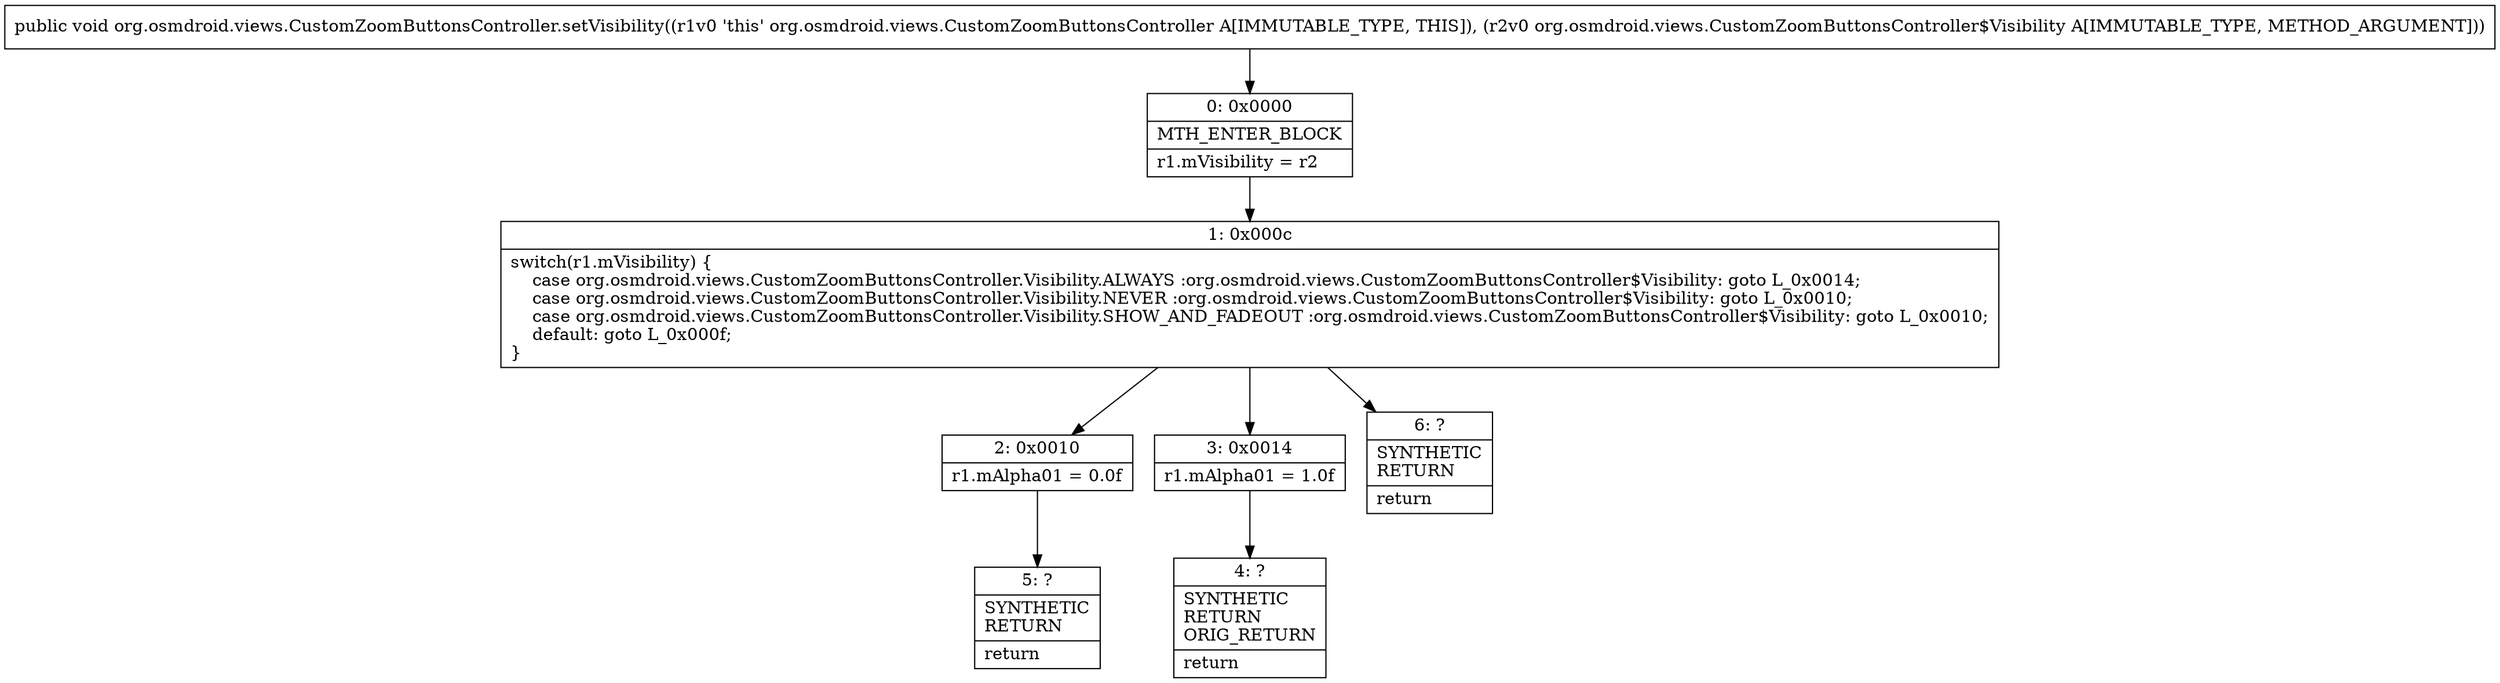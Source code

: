 digraph "CFG fororg.osmdroid.views.CustomZoomButtonsController.setVisibility(Lorg\/osmdroid\/views\/CustomZoomButtonsController$Visibility;)V" {
Node_0 [shape=record,label="{0\:\ 0x0000|MTH_ENTER_BLOCK\l|r1.mVisibility = r2\l}"];
Node_1 [shape=record,label="{1\:\ 0x000c|switch(r1.mVisibility) \{\l    case org.osmdroid.views.CustomZoomButtonsController.Visibility.ALWAYS :org.osmdroid.views.CustomZoomButtonsController$Visibility: goto L_0x0014;\l    case org.osmdroid.views.CustomZoomButtonsController.Visibility.NEVER :org.osmdroid.views.CustomZoomButtonsController$Visibility: goto L_0x0010;\l    case org.osmdroid.views.CustomZoomButtonsController.Visibility.SHOW_AND_FADEOUT :org.osmdroid.views.CustomZoomButtonsController$Visibility: goto L_0x0010;\l    default: goto L_0x000f;\l\}\l}"];
Node_2 [shape=record,label="{2\:\ 0x0010|r1.mAlpha01 = 0.0f\l}"];
Node_3 [shape=record,label="{3\:\ 0x0014|r1.mAlpha01 = 1.0f\l}"];
Node_4 [shape=record,label="{4\:\ ?|SYNTHETIC\lRETURN\lORIG_RETURN\l|return\l}"];
Node_5 [shape=record,label="{5\:\ ?|SYNTHETIC\lRETURN\l|return\l}"];
Node_6 [shape=record,label="{6\:\ ?|SYNTHETIC\lRETURN\l|return\l}"];
MethodNode[shape=record,label="{public void org.osmdroid.views.CustomZoomButtonsController.setVisibility((r1v0 'this' org.osmdroid.views.CustomZoomButtonsController A[IMMUTABLE_TYPE, THIS]), (r2v0 org.osmdroid.views.CustomZoomButtonsController$Visibility A[IMMUTABLE_TYPE, METHOD_ARGUMENT])) }"];
MethodNode -> Node_0;
Node_0 -> Node_1;
Node_1 -> Node_2;
Node_1 -> Node_3;
Node_1 -> Node_6;
Node_2 -> Node_5;
Node_3 -> Node_4;
}

